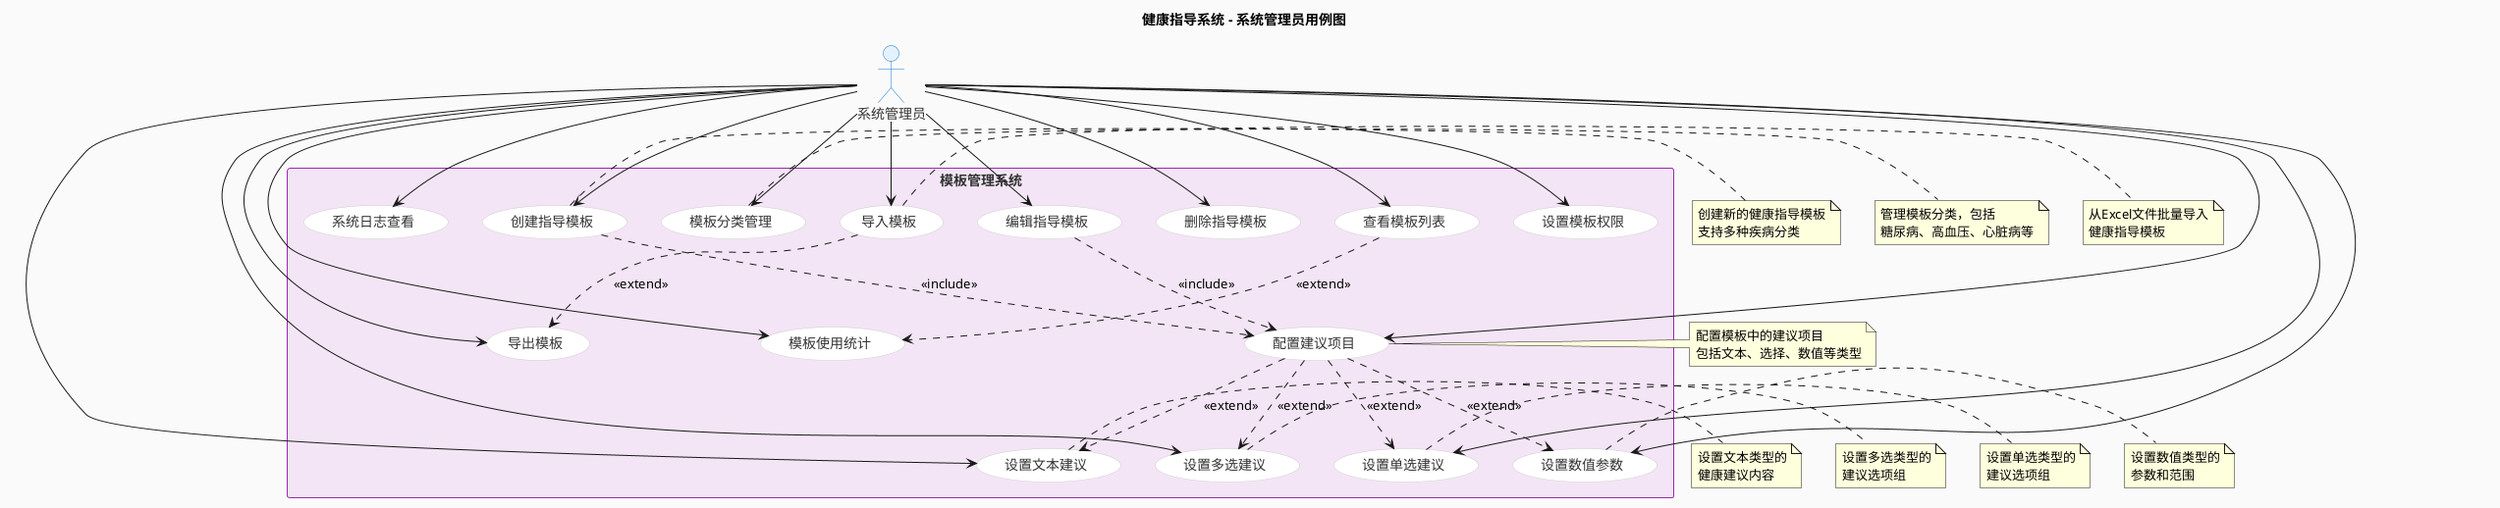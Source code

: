 @startuml 系统管理员用例图

skinparam backgroundColor #FAFAFA
skinparam actor {
    BackgroundColor #E3F2FD
    BorderColor #1976D2
    FontColor #333333
}
skinparam usecase {
    BackgroundColor #FFFFFF
    BorderColor #CCCCCC
    FontColor #333333
}
skinparam rectangle {
    BackgroundColor #F3E5F5
    BorderColor #9C27B0
    FontColor #333333
}

title 健康指导系统 - 系统管理员用例图

' 参与者
actor "系统管理员" as Admin

' 系统边界
rectangle "模板管理系统" {
    
    ' 模板基础管理用例
    usecase "创建指导模板" as UC1
    usecase "编辑指导模板" as UC2
    usecase "删除指导模板" as UC3
    usecase "查看模板列表" as UC4
    
    ' 模板分类管理用例
    usecase "模板分类管理" as UC5
    usecase "设置模板权限" as UC6
    
    ' 模板导入导出用例
    usecase "导入模板" as UC7
    usecase "导出模板" as UC8
    
    ' 建议项目配置用例
    usecase "配置建议项目" as UC9
    usecase "设置文本建议" as UC10
    usecase "设置多选建议" as UC11
    usecase "设置单选建议" as UC12
    usecase "设置数值参数" as UC13
    
    ' 系统维护用例
    usecase "模板使用统计" as UC14
    usecase "系统日志查看" as UC15
}

' 参与者与用例的关联
Admin --> UC1
Admin --> UC2
Admin --> UC3
Admin --> UC4
Admin --> UC5
Admin --> UC6
Admin --> UC7
Admin --> UC8
Admin --> UC9
Admin --> UC10
Admin --> UC11
Admin --> UC12
Admin --> UC13
Admin --> UC14
Admin --> UC15

' 用例之间的关系
UC1 ..> UC9 : <<include>>
UC2 ..> UC9 : <<include>>
UC9 ..> UC10 : <<extend>>
UC9 ..> UC11 : <<extend>>
UC9 ..> UC12 : <<extend>>
UC9 ..> UC13 : <<extend>>
UC4 ..> UC14 : <<extend>>
UC7 ..> UC8 : <<extend>>

' 添加详细注释
note right of UC1 : 创建新的健康指导模板\n支持多种疾病分类
note right of UC5 : 管理模板分类，包括\n糖尿病、高血压、心脏病等
note right of UC7 : 从Excel文件批量导入\n健康指导模板
note right of UC9 : 配置模板中的建议项目\n包括文本、选择、数值等类型
note right of UC10 : 设置文本类型的\n健康建议内容
note right of UC11 : 设置多选类型的\n建议选项组
note right of UC12 : 设置单选类型的\n建议选项组
note right of UC13 : 设置数值类型的\n参数和范围

@enduml